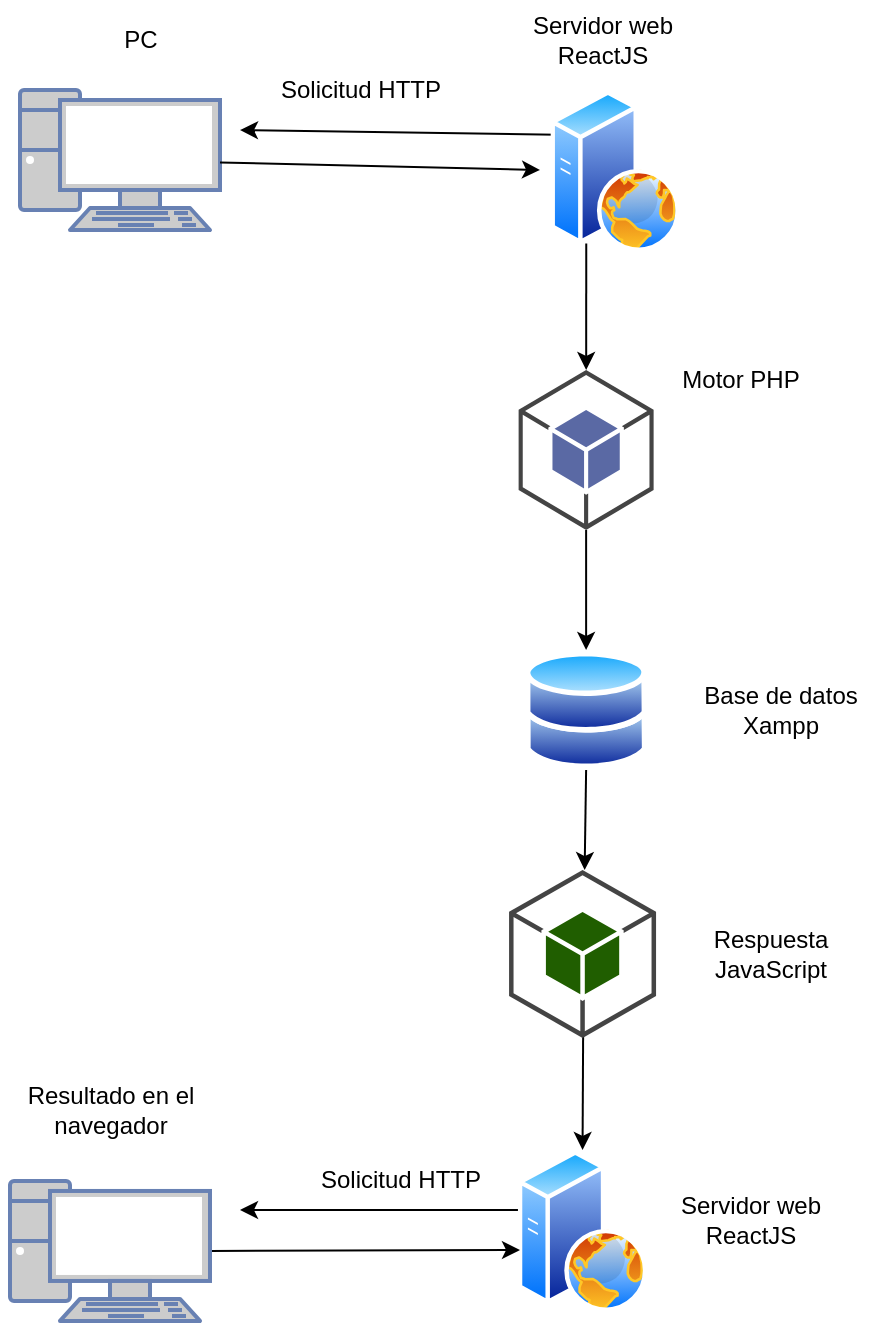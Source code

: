 <mxfile><diagram id="6em03NbC_pN_KzQ8iHL5" name="Page-1"><mxGraphModel dx="746" dy="563" grid="1" gridSize="10" guides="1" tooltips="1" connect="1" arrows="1" fold="1" page="1" pageScale="1" pageWidth="850" pageHeight="1100" background="#ffffff" math="0" shadow="0"><root><mxCell id="0"/><mxCell id="1" parent="0"/><mxCell id="3" value="" style="fontColor=#0066CC;verticalAlign=top;verticalLabelPosition=bottom;labelPosition=center;align=center;html=1;outlineConnect=0;fillColor=#CCCCCC;strokeColor=#6881B3;gradientColor=none;gradientDirection=north;strokeWidth=2;shape=mxgraph.networks.pc;" parent="1" vertex="1"><mxGeometry x="180" y="230" width="100" height="70" as="geometry"/></mxCell><mxCell id="21" style="edgeStyle=none;html=1;exitX=0;exitY=0.25;exitDx=0;exitDy=0;strokeColor=#000000;" parent="1" source="4" edge="1"><mxGeometry relative="1" as="geometry"><mxPoint x="290" y="250" as="targetPoint"/></mxGeometry></mxCell><mxCell id="23" style="edgeStyle=none;html=1;exitX=0.25;exitY=1;exitDx=0;exitDy=0;strokeColor=#000000;" parent="1" source="4" target="5" edge="1"><mxGeometry relative="1" as="geometry"/></mxCell><mxCell id="4" value="" style="aspect=fixed;perimeter=ellipsePerimeter;html=1;align=center;shadow=0;dashed=0;spacingTop=3;image;image=img/lib/active_directory/web_server.svg;" parent="1" vertex="1"><mxGeometry x="445.22" y="230" width="64.78" height="80.97" as="geometry"/></mxCell><mxCell id="24" style="edgeStyle=none;html=1;exitX=0.5;exitY=1;exitDx=0;exitDy=0;exitPerimeter=0;entryX=0.5;entryY=0;entryDx=0;entryDy=0;strokeColor=#000000;" parent="1" source="5" target="6" edge="1"><mxGeometry relative="1" as="geometry"/></mxCell><mxCell id="5" value="" style="outlineConnect=0;dashed=0;verticalLabelPosition=bottom;verticalAlign=top;align=center;html=1;shape=mxgraph.aws3.android;fillColor=#5A69A4;gradientColor=none;" parent="1" vertex="1"><mxGeometry x="429.31" y="370" width="67.5" height="80" as="geometry"/></mxCell><mxCell id="25" style="edgeStyle=none;html=1;exitX=0.5;exitY=1;exitDx=0;exitDy=0;labelBackgroundColor=#18141D;strokeColor=#000000;" parent="1" source="6" edge="1"><mxGeometry relative="1" as="geometry"><mxPoint x="462.33" y="620" as="targetPoint"/></mxGeometry></mxCell><mxCell id="6" value="" style="aspect=fixed;perimeter=ellipsePerimeter;html=1;align=center;shadow=0;dashed=0;spacingTop=3;image;image=img/lib/active_directory/databases.svg;" parent="1" vertex="1"><mxGeometry x="432.45" y="510" width="61.22" height="60" as="geometry"/></mxCell><mxCell id="18" style="edgeStyle=none;html=1;fontColor=#000000;strokeColor=#000000;" parent="1" edge="1"><mxGeometry relative="1" as="geometry"><mxPoint x="290" y="790" as="targetPoint"/><mxPoint x="430" y="790" as="sourcePoint"/></mxGeometry></mxCell><mxCell id="26" style="edgeStyle=none;html=1;entryX=0.5;entryY=0;entryDx=0;entryDy=0;strokeColor=#000000;" parent="1" target="8" edge="1"><mxGeometry relative="1" as="geometry"><mxPoint x="461.607" y="694" as="sourcePoint"/></mxGeometry></mxCell><mxCell id="8" value="" style="aspect=fixed;perimeter=ellipsePerimeter;html=1;align=center;shadow=0;dashed=0;spacingTop=3;image;image=img/lib/active_directory/web_server.svg;" parent="1" vertex="1"><mxGeometry x="428.89" y="760" width="64.78" height="80.97" as="geometry"/></mxCell><mxCell id="19" style="edgeStyle=none;html=1;exitX=1;exitY=0.5;exitDx=0;exitDy=0;exitPerimeter=0;strokeColor=#000000;" parent="1" source="9" edge="1"><mxGeometry relative="1" as="geometry"><mxPoint x="430" y="810" as="targetPoint"/></mxGeometry></mxCell><mxCell id="9" value="" style="fontColor=#0066CC;verticalAlign=top;verticalLabelPosition=bottom;labelPosition=center;align=center;html=1;outlineConnect=0;fillColor=#CCCCCC;strokeColor=#6881B3;gradientColor=none;gradientDirection=north;strokeWidth=2;shape=mxgraph.networks.pc;" parent="1" vertex="1"><mxGeometry x="175" y="775.48" width="100" height="70" as="geometry"/></mxCell><mxCell id="10" value="" style="edgeStyle=none;orthogonalLoop=1;jettySize=auto;html=1;fontColor=#000000;labelBackgroundColor=#000000;labelBorderColor=default;strokeColor=#000000;" parent="1" source="3" edge="1"><mxGeometry width="100" relative="1" as="geometry"><mxPoint x="370" y="230" as="sourcePoint"/><mxPoint x="440" y="270" as="targetPoint"/><Array as="points"/></mxGeometry></mxCell><mxCell id="11" value="PC" style="text;html=1;align=center;verticalAlign=middle;resizable=0;points=[];autosize=1;strokeColor=none;fillColor=none;" parent="1" vertex="1"><mxGeometry x="220" y="190" width="40" height="30" as="geometry"/></mxCell><mxCell id="12" value="Servidor web&lt;br&gt;ReactJS" style="text;html=1;align=center;verticalAlign=middle;resizable=0;points=[];autosize=1;strokeColor=none;fillColor=none;fontColor=#000000;" parent="1" vertex="1"><mxGeometry x="425.61" y="185" width="90" height="40" as="geometry"/></mxCell><mxCell id="13" value="Motor PHP" style="text;html=1;align=center;verticalAlign=middle;resizable=0;points=[];autosize=1;strokeColor=none;fillColor=none;fontColor=#000000;" parent="1" vertex="1"><mxGeometry x="499.95" y="360" width="80" height="30" as="geometry"/></mxCell><mxCell id="14" value="Base de datos&lt;br&gt;Xampp" style="text;html=1;align=center;verticalAlign=middle;resizable=0;points=[];autosize=1;strokeColor=none;fillColor=none;fontColor=#000000;" parent="1" vertex="1"><mxGeometry x="510" y="520" width="100" height="40" as="geometry"/></mxCell><mxCell id="15" value="Respuesta&lt;br&gt;&amp;nbsp;JavaScript&amp;nbsp;" style="text;html=1;align=center;verticalAlign=middle;resizable=0;points=[];autosize=1;strokeColor=none;fillColor=none;fontColor=#000000;" parent="1" vertex="1"><mxGeometry x="510" y="642" width="90" height="40" as="geometry"/></mxCell><mxCell id="16" value="Servidor web&lt;br&gt;ReactJS" style="text;html=1;align=center;verticalAlign=middle;resizable=0;points=[];autosize=1;strokeColor=none;fillColor=none;fontColor=#000000;" parent="1" vertex="1"><mxGeometry x="499.95" y="775.48" width="90" height="40" as="geometry"/></mxCell><mxCell id="17" value="Resultado en el&lt;br&gt;navegador" style="text;html=1;align=center;verticalAlign=middle;resizable=0;points=[];autosize=1;strokeColor=none;fillColor=none;fontColor=#000000;" parent="1" vertex="1"><mxGeometry x="170" y="720" width="110" height="40" as="geometry"/></mxCell><mxCell id="20" value="Solicitud HTTP" style="text;html=1;align=center;verticalAlign=middle;resizable=0;points=[];autosize=1;strokeColor=none;fillColor=none;fontColor=#000000;" parent="1" vertex="1"><mxGeometry x="320" y="760" width="100" height="30" as="geometry"/></mxCell><mxCell id="22" value="Solicitud HTTP" style="text;html=1;align=center;verticalAlign=middle;resizable=0;points=[];autosize=1;fontColor=#000000;" parent="1" vertex="1"><mxGeometry x="300" y="215" width="100" height="30" as="geometry"/></mxCell><mxCell id="27" value="" style="outlineConnect=0;dashed=0;verticalLabelPosition=bottom;verticalAlign=top;align=center;html=1;shape=mxgraph.aws3.android;fillColor=#205E00;gradientColor=none;" vertex="1" parent="1"><mxGeometry x="424.53" y="620" width="73.5" height="84" as="geometry"/></mxCell></root></mxGraphModel></diagram></mxfile>